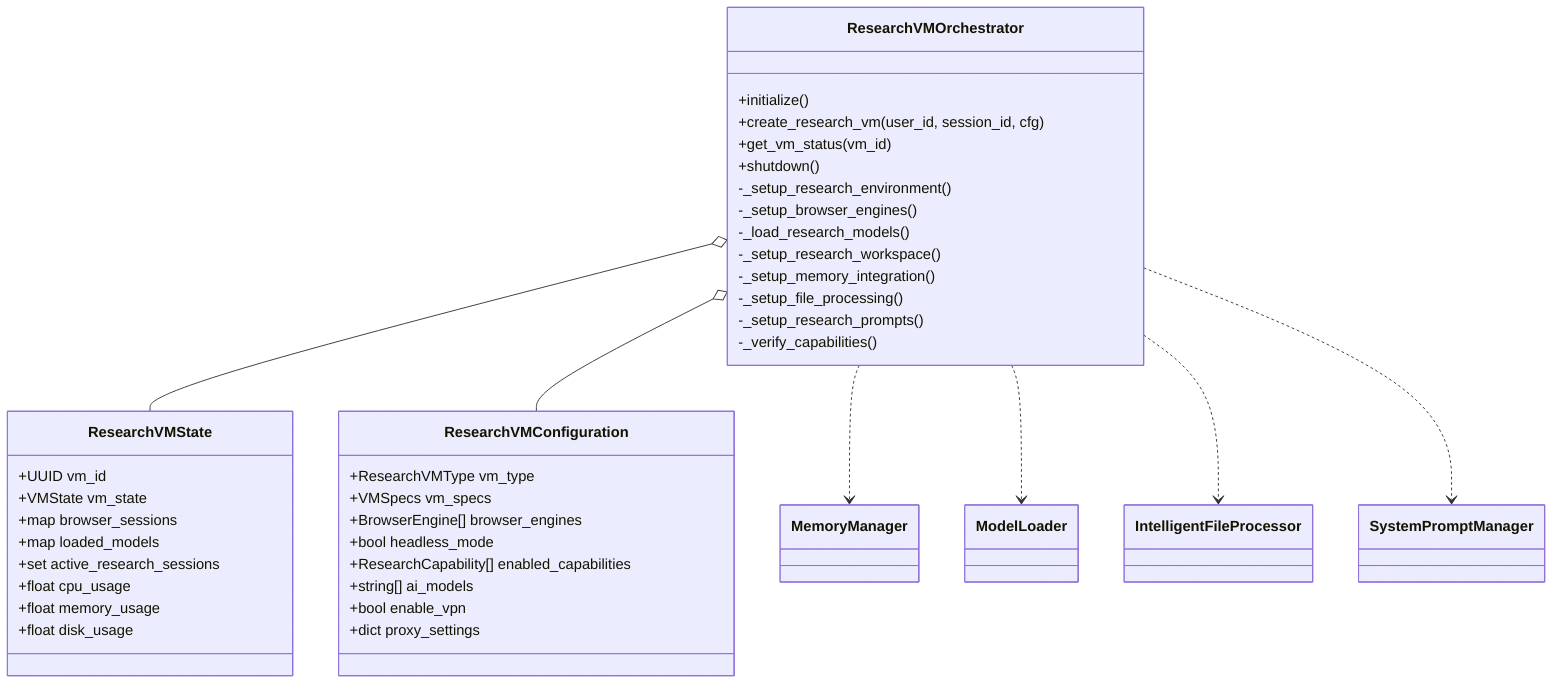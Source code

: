 classDiagram
  class ResearchVMOrchestrator {
    +initialize()
    +create_research_vm(user_id, session_id, cfg)
    +get_vm_status(vm_id)
    +shutdown()
    -_setup_research_environment()
    -_setup_browser_engines()
    -_load_research_models()
    -_setup_research_workspace()
    -_setup_memory_integration()
    -_setup_file_processing()
    -_setup_research_prompts()
    -_verify_capabilities()
  }
  class ResearchVMConfiguration {
    +ResearchVMType vm_type
    +VMSpecs vm_specs
    +BrowserEngine[] browser_engines
    +bool headless_mode
    +ResearchCapability[] enabled_capabilities
    +string[] ai_models
    +bool enable_vpn
    +dict proxy_settings
  }
  class ResearchVMState {
    +UUID vm_id
    +VMState vm_state
    +map browser_sessions
    +map loaded_models
    +set active_research_sessions
    +float cpu_usage
    +float memory_usage
    +float disk_usage
  }
  ResearchVMOrchestrator o-- ResearchVMState
  ResearchVMOrchestrator o-- ResearchVMConfiguration
  ResearchVMOrchestrator ..> MemoryManager
  ResearchVMOrchestrator ..> ModelLoader
  ResearchVMOrchestrator ..> IntelligentFileProcessor
  ResearchVMOrchestrator ..> SystemPromptManager